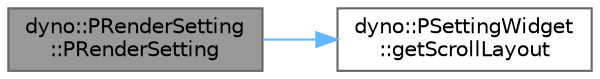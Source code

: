 digraph "dyno::PRenderSetting::PRenderSetting"
{
 // LATEX_PDF_SIZE
  bgcolor="transparent";
  edge [fontname=Helvetica,fontsize=10,labelfontname=Helvetica,labelfontsize=10];
  node [fontname=Helvetica,fontsize=10,shape=box,height=0.2,width=0.4];
  rankdir="LR";
  Node1 [id="Node000001",label="dyno::PRenderSetting\l::PRenderSetting",height=0.2,width=0.4,color="gray40", fillcolor="grey60", style="filled", fontcolor="black",tooltip=" "];
  Node1 -> Node2 [id="edge1_Node000001_Node000002",color="steelblue1",style="solid",tooltip=" "];
  Node2 [id="Node000002",label="dyno::PSettingWidget\l::getScrollLayout",height=0.2,width=0.4,color="grey40", fillcolor="white", style="filled",URL="$classdyno_1_1_p_setting_widget.html#a72a904fe0c28a469df24e4cf0bdc2b80",tooltip=" "];
}
